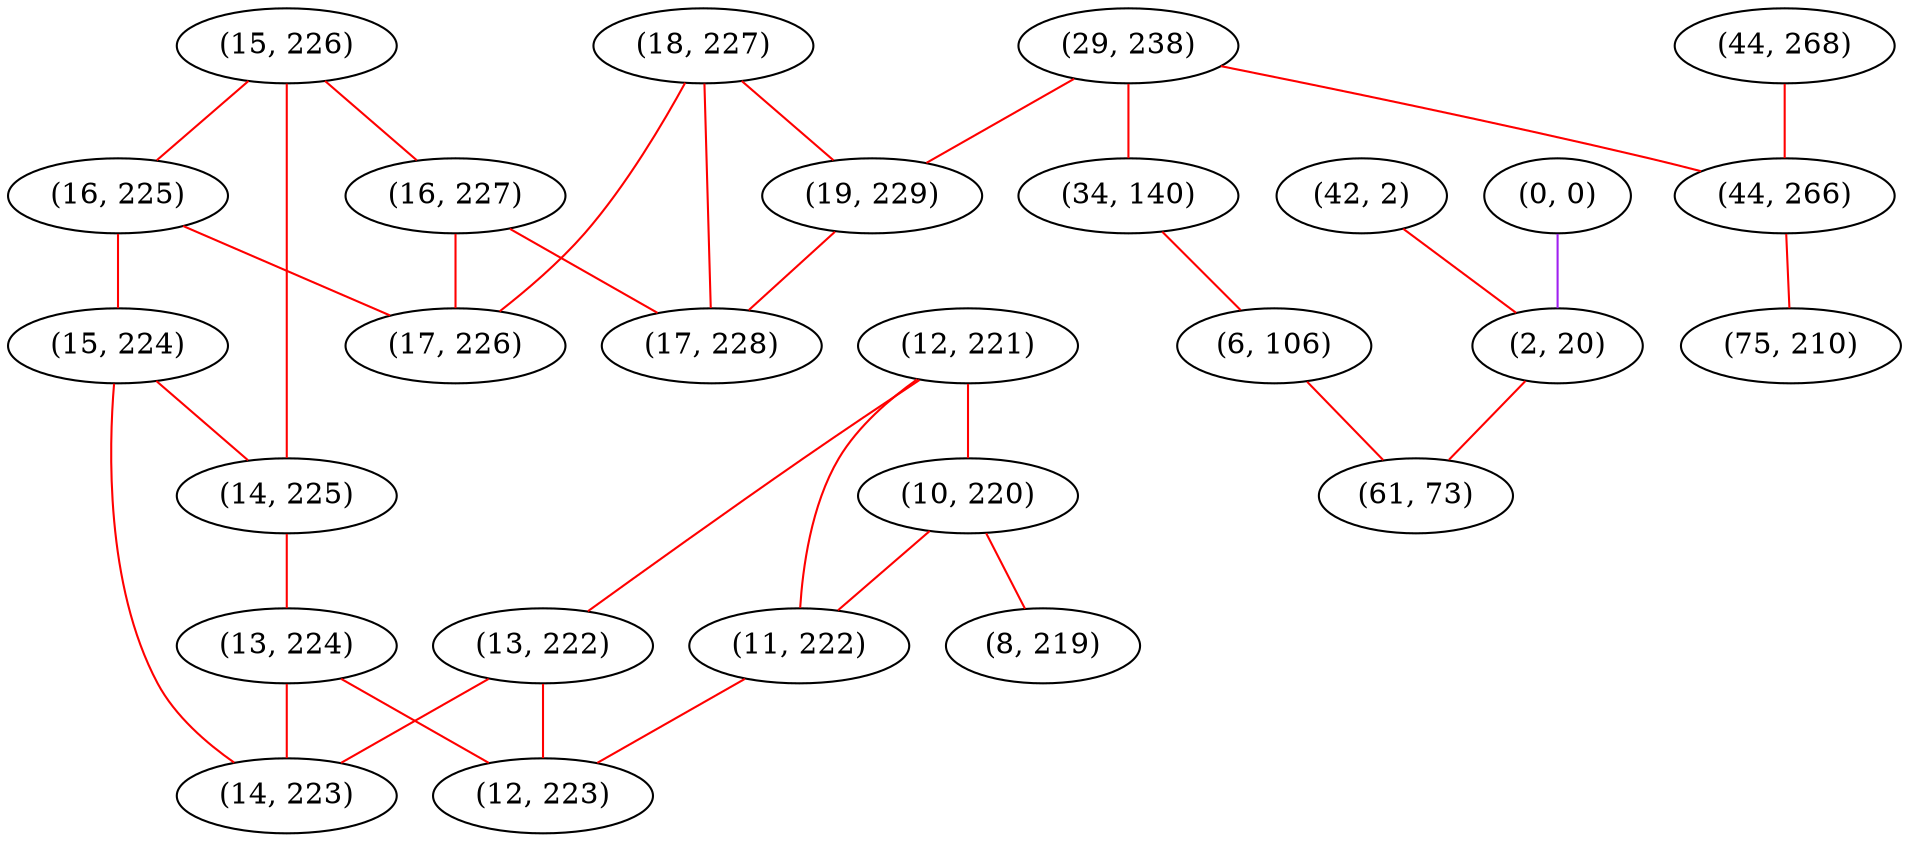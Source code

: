 graph "" {
"(18, 227)";
"(15, 226)";
"(16, 225)";
"(12, 221)";
"(29, 238)";
"(10, 220)";
"(42, 2)";
"(11, 222)";
"(44, 268)";
"(34, 140)";
"(8, 219)";
"(0, 0)";
"(16, 227)";
"(6, 106)";
"(15, 224)";
"(2, 20)";
"(19, 229)";
"(17, 226)";
"(14, 225)";
"(13, 222)";
"(44, 266)";
"(75, 210)";
"(13, 224)";
"(14, 223)";
"(61, 73)";
"(12, 223)";
"(17, 228)";
"(18, 227)" -- "(17, 226)"  [color=red, key=0, weight=1];
"(18, 227)" -- "(17, 228)"  [color=red, key=0, weight=1];
"(18, 227)" -- "(19, 229)"  [color=red, key=0, weight=1];
"(15, 226)" -- "(16, 225)"  [color=red, key=0, weight=1];
"(15, 226)" -- "(14, 225)"  [color=red, key=0, weight=1];
"(15, 226)" -- "(16, 227)"  [color=red, key=0, weight=1];
"(16, 225)" -- "(17, 226)"  [color=red, key=0, weight=1];
"(16, 225)" -- "(15, 224)"  [color=red, key=0, weight=1];
"(12, 221)" -- "(13, 222)"  [color=red, key=0, weight=1];
"(12, 221)" -- "(10, 220)"  [color=red, key=0, weight=1];
"(12, 221)" -- "(11, 222)"  [color=red, key=0, weight=1];
"(29, 238)" -- "(44, 266)"  [color=red, key=0, weight=1];
"(29, 238)" -- "(34, 140)"  [color=red, key=0, weight=1];
"(29, 238)" -- "(19, 229)"  [color=red, key=0, weight=1];
"(10, 220)" -- "(8, 219)"  [color=red, key=0, weight=1];
"(10, 220)" -- "(11, 222)"  [color=red, key=0, weight=1];
"(42, 2)" -- "(2, 20)"  [color=red, key=0, weight=1];
"(11, 222)" -- "(12, 223)"  [color=red, key=0, weight=1];
"(44, 268)" -- "(44, 266)"  [color=red, key=0, weight=1];
"(34, 140)" -- "(6, 106)"  [color=red, key=0, weight=1];
"(0, 0)" -- "(2, 20)"  [color=purple, key=0, weight=4];
"(16, 227)" -- "(17, 226)"  [color=red, key=0, weight=1];
"(16, 227)" -- "(17, 228)"  [color=red, key=0, weight=1];
"(6, 106)" -- "(61, 73)"  [color=red, key=0, weight=1];
"(15, 224)" -- "(14, 225)"  [color=red, key=0, weight=1];
"(15, 224)" -- "(14, 223)"  [color=red, key=0, weight=1];
"(2, 20)" -- "(61, 73)"  [color=red, key=0, weight=1];
"(19, 229)" -- "(17, 228)"  [color=red, key=0, weight=1];
"(14, 225)" -- "(13, 224)"  [color=red, key=0, weight=1];
"(13, 222)" -- "(12, 223)"  [color=red, key=0, weight=1];
"(13, 222)" -- "(14, 223)"  [color=red, key=0, weight=1];
"(44, 266)" -- "(75, 210)"  [color=red, key=0, weight=1];
"(13, 224)" -- "(12, 223)"  [color=red, key=0, weight=1];
"(13, 224)" -- "(14, 223)"  [color=red, key=0, weight=1];
}
